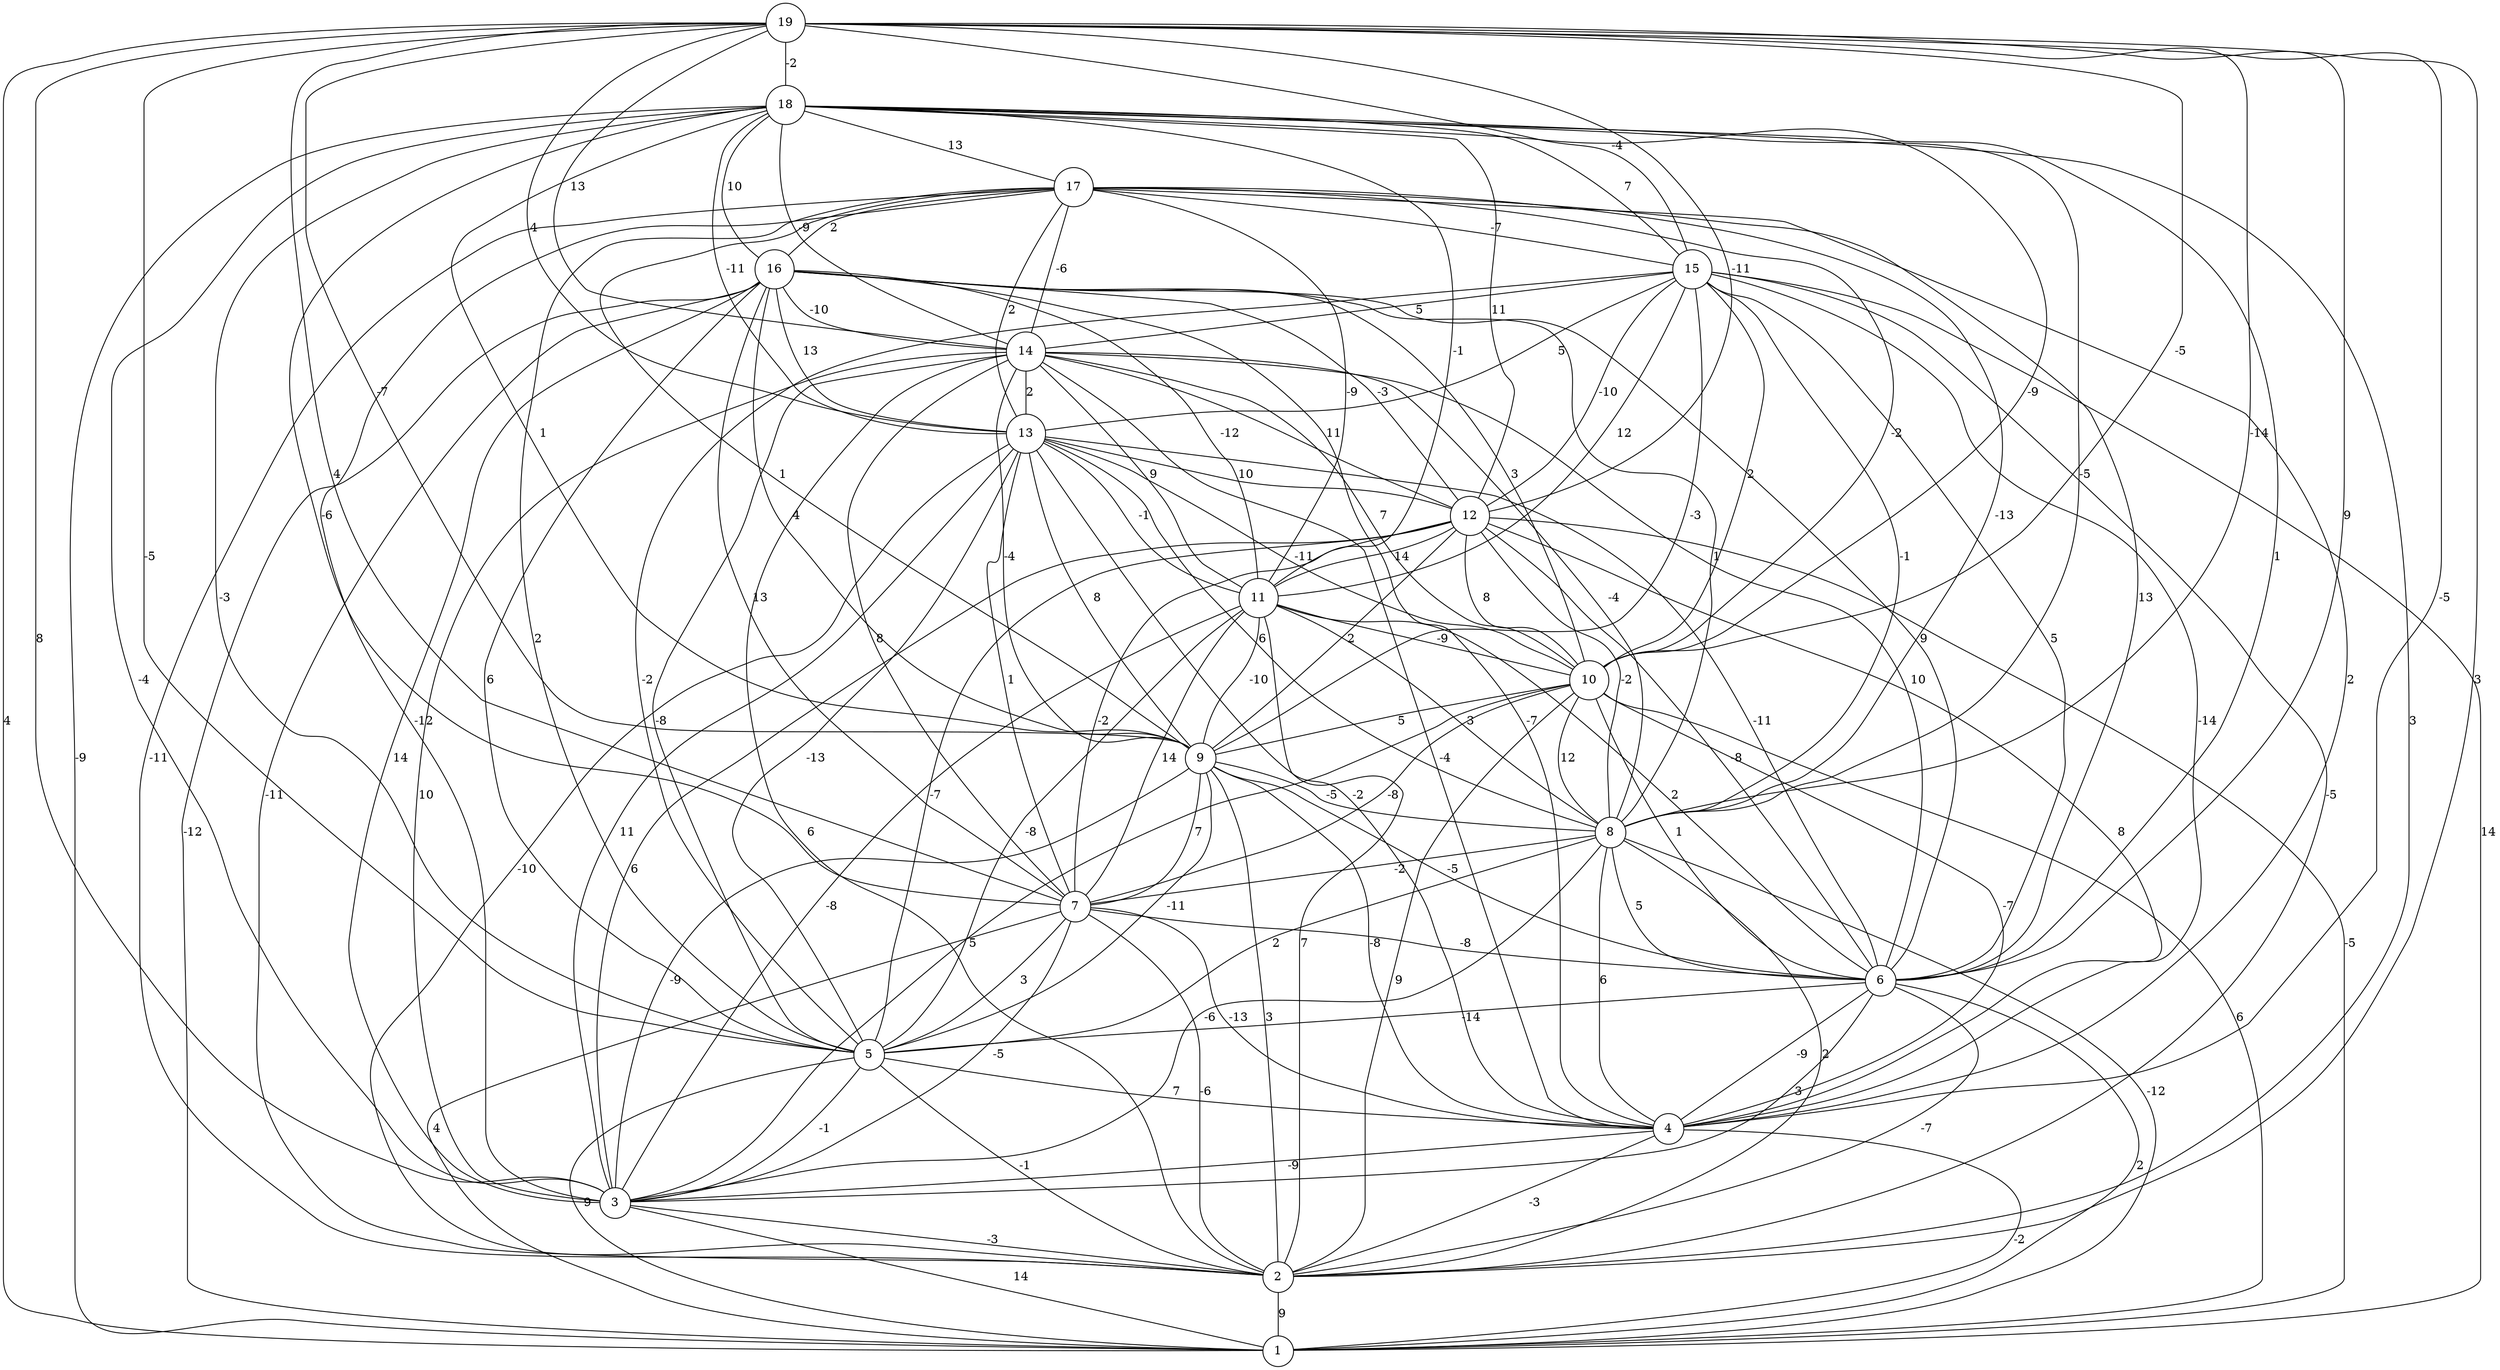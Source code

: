 graph { 
	 fontname="Helvetica,Arial,sans-serif" 
	 node [shape = circle]; 
	 19 -- 1 [label = "4"];
	 19 -- 2 [label = "3"];
	 19 -- 3 [label = "8"];
	 19 -- 4 [label = "-5"];
	 19 -- 5 [label = "-5"];
	 19 -- 6 [label = "9"];
	 19 -- 7 [label = "4"];
	 19 -- 8 [label = "-14"];
	 19 -- 9 [label = "-7"];
	 19 -- 10 [label = "-5"];
	 19 -- 12 [label = "-11"];
	 19 -- 13 [label = "4"];
	 19 -- 14 [label = "13"];
	 19 -- 15 [label = "-4"];
	 19 -- 18 [label = "-2"];
	 18 -- 1 [label = "-9"];
	 18 -- 2 [label = "3"];
	 18 -- 3 [label = "-4"];
	 18 -- 5 [label = "-3"];
	 18 -- 6 [label = "1"];
	 18 -- 7 [label = "-6"];
	 18 -- 8 [label = "-5"];
	 18 -- 9 [label = "1"];
	 18 -- 10 [label = "-9"];
	 18 -- 11 [label = "-1"];
	 18 -- 12 [label = "11"];
	 18 -- 13 [label = "-11"];
	 18 -- 14 [label = "-9"];
	 18 -- 15 [label = "7"];
	 18 -- 16 [label = "10"];
	 18 -- 17 [label = "13"];
	 17 -- 2 [label = "-11"];
	 17 -- 3 [label = "-12"];
	 17 -- 4 [label = "2"];
	 17 -- 5 [label = "2"];
	 17 -- 6 [label = "13"];
	 17 -- 8 [label = "-13"];
	 17 -- 9 [label = "1"];
	 17 -- 10 [label = "-2"];
	 17 -- 11 [label = "-9"];
	 17 -- 13 [label = "2"];
	 17 -- 14 [label = "-6"];
	 17 -- 15 [label = "-7"];
	 17 -- 16 [label = "2"];
	 16 -- 1 [label = "-12"];
	 16 -- 2 [label = "-11"];
	 16 -- 3 [label = "14"];
	 16 -- 4 [label = "-7"];
	 16 -- 5 [label = "6"];
	 16 -- 6 [label = "9"];
	 16 -- 7 [label = "13"];
	 16 -- 8 [label = "1"];
	 16 -- 9 [label = "4"];
	 16 -- 10 [label = "3"];
	 16 -- 11 [label = "-12"];
	 16 -- 12 [label = "-3"];
	 16 -- 13 [label = "13"];
	 16 -- 14 [label = "-10"];
	 15 -- 1 [label = "14"];
	 15 -- 2 [label = "-5"];
	 15 -- 4 [label = "-14"];
	 15 -- 5 [label = "-2"];
	 15 -- 6 [label = "5"];
	 15 -- 8 [label = "-1"];
	 15 -- 9 [label = "-3"];
	 15 -- 10 [label = "2"];
	 15 -- 11 [label = "12"];
	 15 -- 12 [label = "-10"];
	 15 -- 13 [label = "5"];
	 15 -- 14 [label = "5"];
	 14 -- 2 [label = "6"];
	 14 -- 3 [label = "10"];
	 14 -- 4 [label = "-4"];
	 14 -- 5 [label = "-8"];
	 14 -- 6 [label = "10"];
	 14 -- 7 [label = "8"];
	 14 -- 8 [label = "-4"];
	 14 -- 9 [label = "-4"];
	 14 -- 10 [label = "7"];
	 14 -- 11 [label = "9"];
	 14 -- 12 [label = "11"];
	 14 -- 13 [label = "2"];
	 13 -- 2 [label = "-10"];
	 13 -- 3 [label = "11"];
	 13 -- 4 [label = "-2"];
	 13 -- 5 [label = "-13"];
	 13 -- 6 [label = "-11"];
	 13 -- 7 [label = "1"];
	 13 -- 8 [label = "6"];
	 13 -- 9 [label = "8"];
	 13 -- 10 [label = "-11"];
	 13 -- 11 [label = "-1"];
	 13 -- 12 [label = "10"];
	 12 -- 1 [label = "-5"];
	 12 -- 3 [label = "6"];
	 12 -- 4 [label = "8"];
	 12 -- 5 [label = "-7"];
	 12 -- 6 [label = "-8"];
	 12 -- 7 [label = "-2"];
	 12 -- 8 [label = "-2"];
	 12 -- 9 [label = "2"];
	 12 -- 10 [label = "8"];
	 12 -- 11 [label = "14"];
	 11 -- 2 [label = "7"];
	 11 -- 3 [label = "-8"];
	 11 -- 5 [label = "-8"];
	 11 -- 6 [label = "2"];
	 11 -- 7 [label = "14"];
	 11 -- 8 [label = "3"];
	 11 -- 9 [label = "-10"];
	 11 -- 10 [label = "-9"];
	 10 -- 1 [label = "6"];
	 10 -- 2 [label = "9"];
	 10 -- 3 [label = "5"];
	 10 -- 4 [label = "-7"];
	 10 -- 6 [label = "1"];
	 10 -- 7 [label = "-8"];
	 10 -- 8 [label = "12"];
	 10 -- 9 [label = "5"];
	 9 -- 2 [label = "3"];
	 9 -- 3 [label = "-9"];
	 9 -- 4 [label = "-8"];
	 9 -- 5 [label = "-11"];
	 9 -- 6 [label = "-5"];
	 9 -- 7 [label = "7"];
	 9 -- 8 [label = "-5"];
	 8 -- 1 [label = "-12"];
	 8 -- 2 [label = "2"];
	 8 -- 3 [label = "-6"];
	 8 -- 4 [label = "6"];
	 8 -- 5 [label = "2"];
	 8 -- 6 [label = "5"];
	 8 -- 7 [label = "-2"];
	 7 -- 1 [label = "4"];
	 7 -- 2 [label = "-6"];
	 7 -- 3 [label = "-5"];
	 7 -- 4 [label = "-13"];
	 7 -- 5 [label = "3"];
	 7 -- 6 [label = "-8"];
	 6 -- 1 [label = "2"];
	 6 -- 2 [label = "-7"];
	 6 -- 3 [label = "3"];
	 6 -- 4 [label = "-9"];
	 6 -- 5 [label = "-14"];
	 5 -- 1 [label = "9"];
	 5 -- 2 [label = "-1"];
	 5 -- 3 [label = "-1"];
	 5 -- 4 [label = "7"];
	 4 -- 1 [label = "-2"];
	 4 -- 2 [label = "-3"];
	 4 -- 3 [label = "-9"];
	 3 -- 1 [label = "14"];
	 3 -- 2 [label = "-3"];
	 2 -- 1 [label = "9"];
	 1;
	 2;
	 3;
	 4;
	 5;
	 6;
	 7;
	 8;
	 9;
	 10;
	 11;
	 12;
	 13;
	 14;
	 15;
	 16;
	 17;
	 18;
	 19;
}
